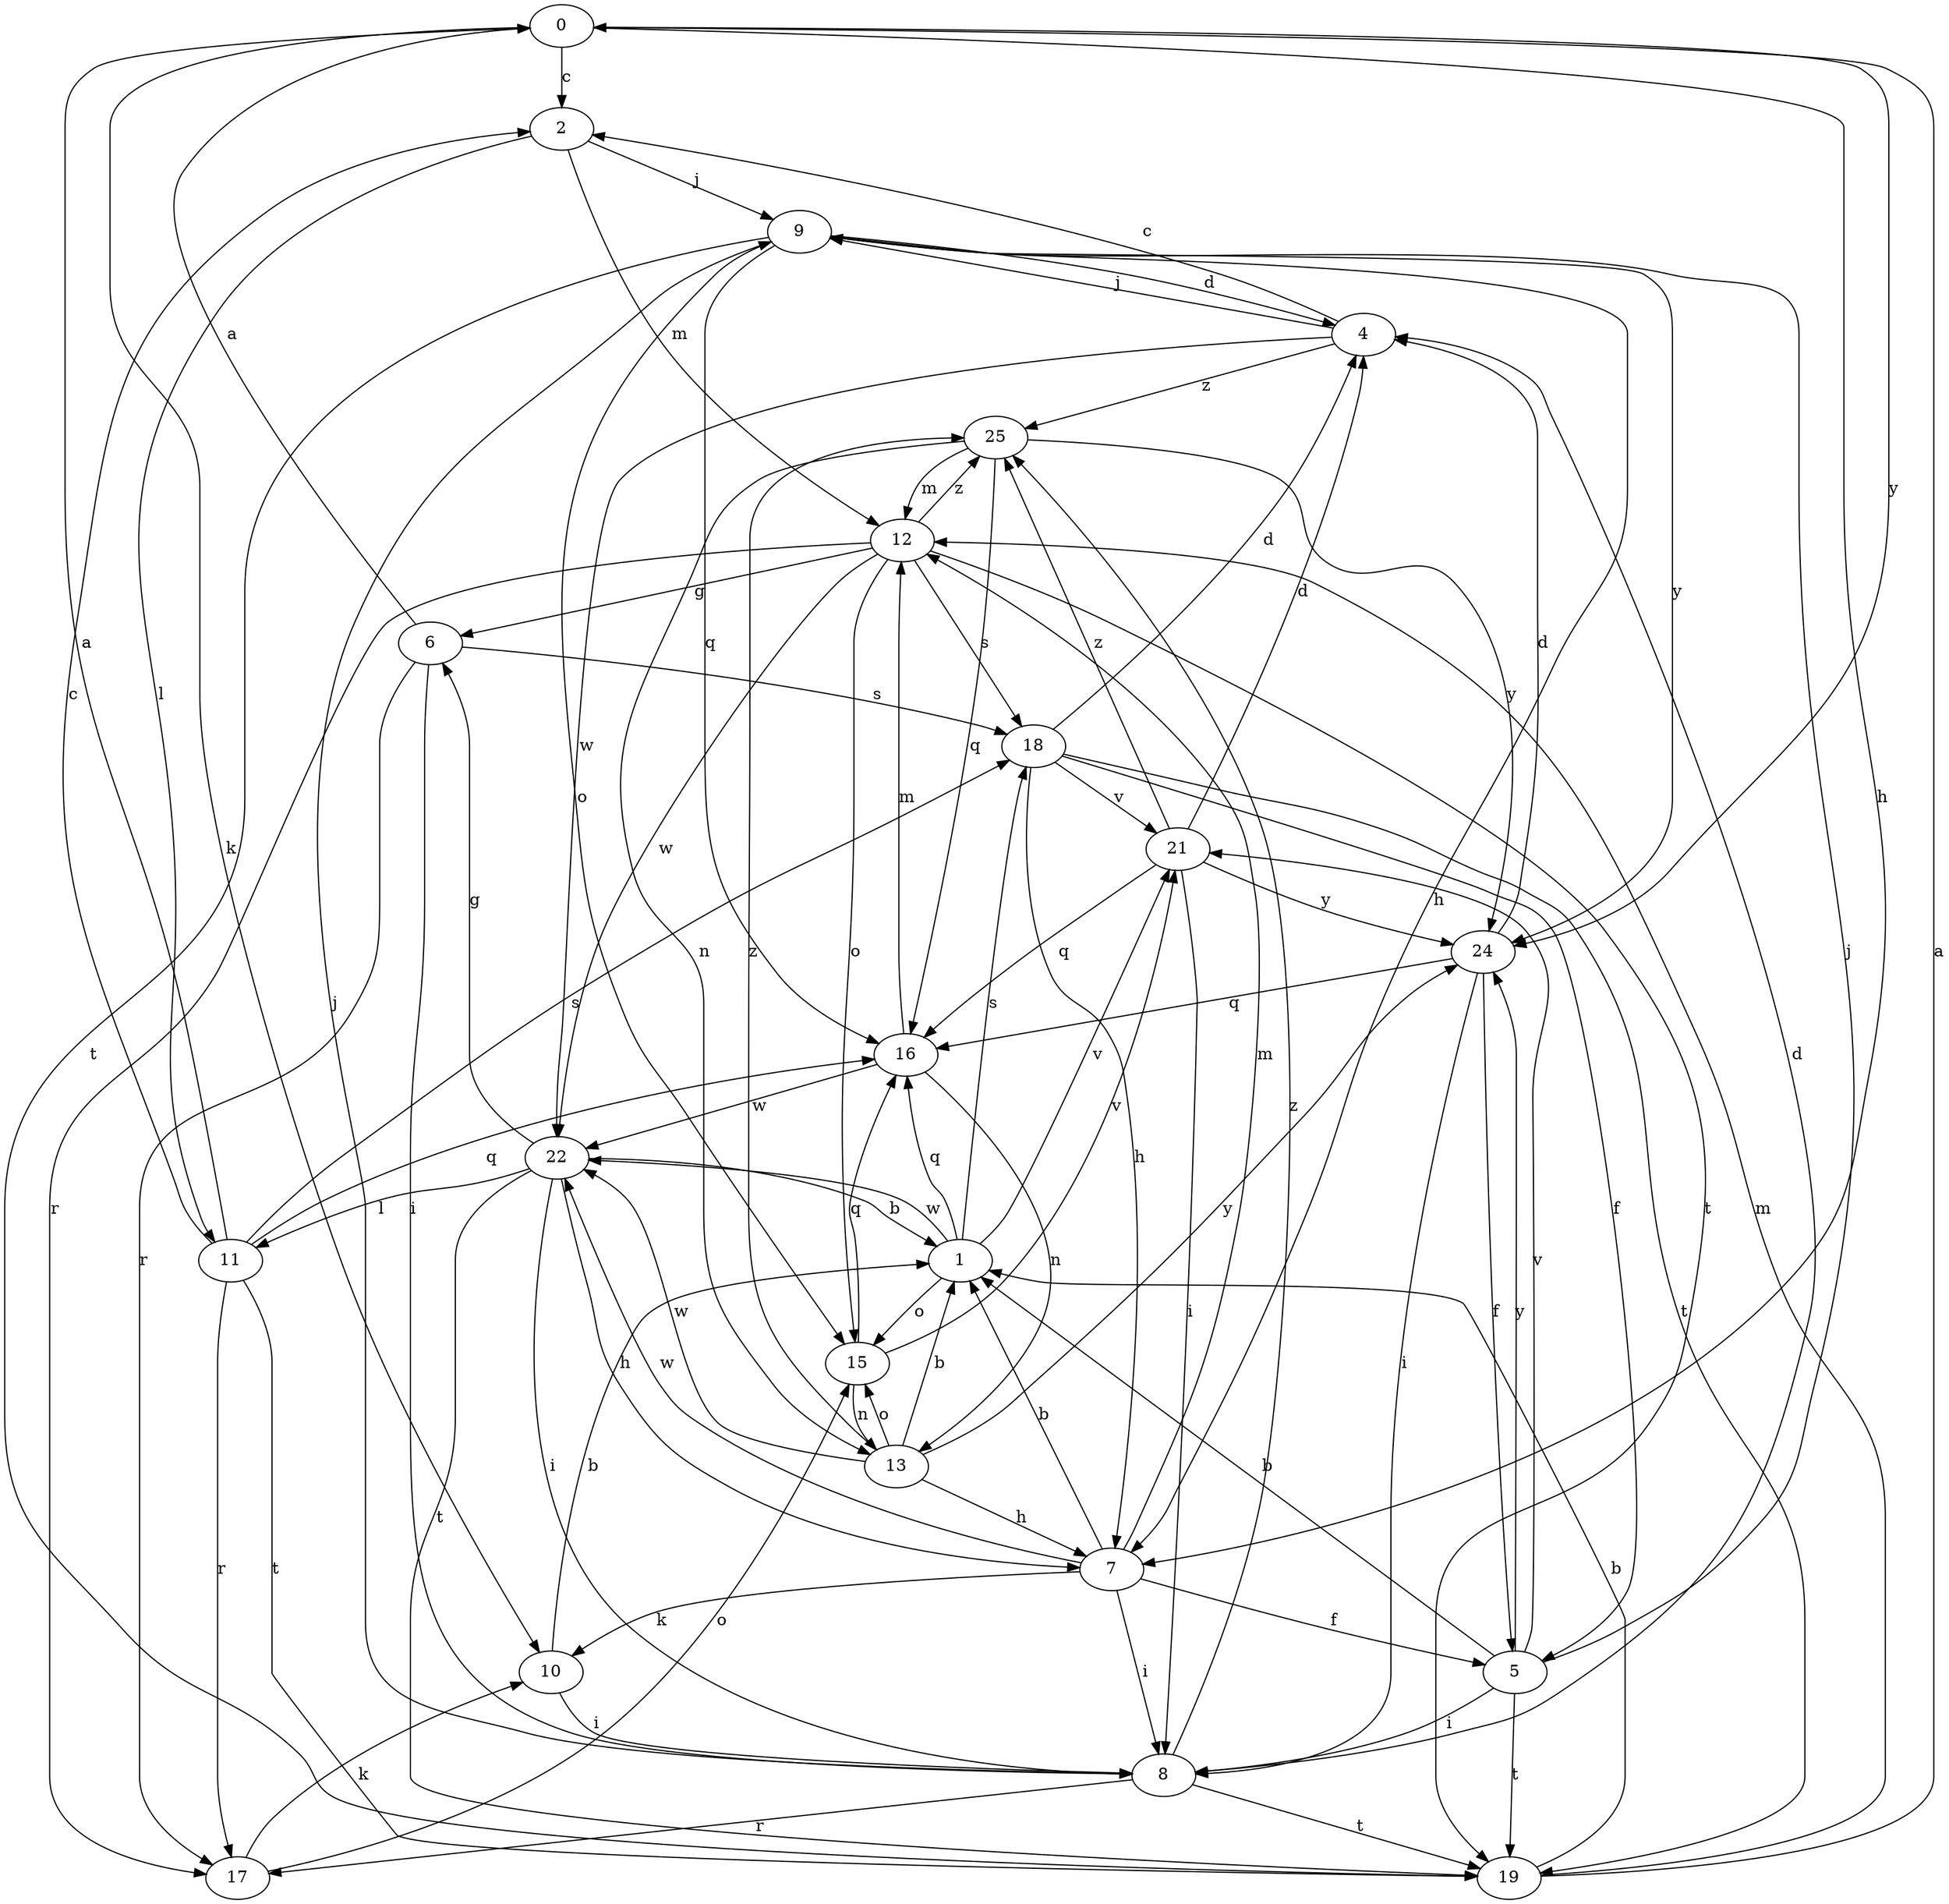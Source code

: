 strict digraph  {
0;
1;
2;
4;
5;
6;
7;
8;
9;
10;
11;
12;
13;
15;
16;
17;
18;
19;
21;
22;
24;
25;
0 -> 2  [label=c];
0 -> 7  [label=h];
0 -> 10  [label=k];
0 -> 24  [label=y];
1 -> 15  [label=o];
1 -> 16  [label=q];
1 -> 18  [label=s];
1 -> 21  [label=v];
1 -> 22  [label=w];
2 -> 9  [label=j];
2 -> 11  [label=l];
2 -> 12  [label=m];
4 -> 2  [label=c];
4 -> 9  [label=j];
4 -> 22  [label=w];
4 -> 25  [label=z];
5 -> 1  [label=b];
5 -> 8  [label=i];
5 -> 9  [label=j];
5 -> 19  [label=t];
5 -> 21  [label=v];
5 -> 24  [label=y];
6 -> 0  [label=a];
6 -> 8  [label=i];
6 -> 17  [label=r];
6 -> 18  [label=s];
7 -> 1  [label=b];
7 -> 5  [label=f];
7 -> 8  [label=i];
7 -> 10  [label=k];
7 -> 12  [label=m];
7 -> 22  [label=w];
8 -> 4  [label=d];
8 -> 9  [label=j];
8 -> 17  [label=r];
8 -> 19  [label=t];
8 -> 25  [label=z];
9 -> 4  [label=d];
9 -> 7  [label=h];
9 -> 15  [label=o];
9 -> 16  [label=q];
9 -> 19  [label=t];
9 -> 24  [label=y];
10 -> 1  [label=b];
10 -> 8  [label=i];
11 -> 0  [label=a];
11 -> 2  [label=c];
11 -> 16  [label=q];
11 -> 17  [label=r];
11 -> 18  [label=s];
11 -> 19  [label=t];
12 -> 6  [label=g];
12 -> 15  [label=o];
12 -> 17  [label=r];
12 -> 18  [label=s];
12 -> 19  [label=t];
12 -> 22  [label=w];
12 -> 25  [label=z];
13 -> 1  [label=b];
13 -> 7  [label=h];
13 -> 15  [label=o];
13 -> 22  [label=w];
13 -> 24  [label=y];
13 -> 25  [label=z];
15 -> 13  [label=n];
15 -> 16  [label=q];
15 -> 21  [label=v];
16 -> 12  [label=m];
16 -> 13  [label=n];
16 -> 22  [label=w];
17 -> 10  [label=k];
17 -> 15  [label=o];
18 -> 4  [label=d];
18 -> 5  [label=f];
18 -> 7  [label=h];
18 -> 19  [label=t];
18 -> 21  [label=v];
19 -> 0  [label=a];
19 -> 1  [label=b];
19 -> 12  [label=m];
21 -> 4  [label=d];
21 -> 8  [label=i];
21 -> 16  [label=q];
21 -> 24  [label=y];
21 -> 25  [label=z];
22 -> 1  [label=b];
22 -> 6  [label=g];
22 -> 7  [label=h];
22 -> 8  [label=i];
22 -> 11  [label=l];
22 -> 19  [label=t];
24 -> 4  [label=d];
24 -> 5  [label=f];
24 -> 8  [label=i];
24 -> 16  [label=q];
25 -> 12  [label=m];
25 -> 13  [label=n];
25 -> 16  [label=q];
25 -> 24  [label=y];
}
